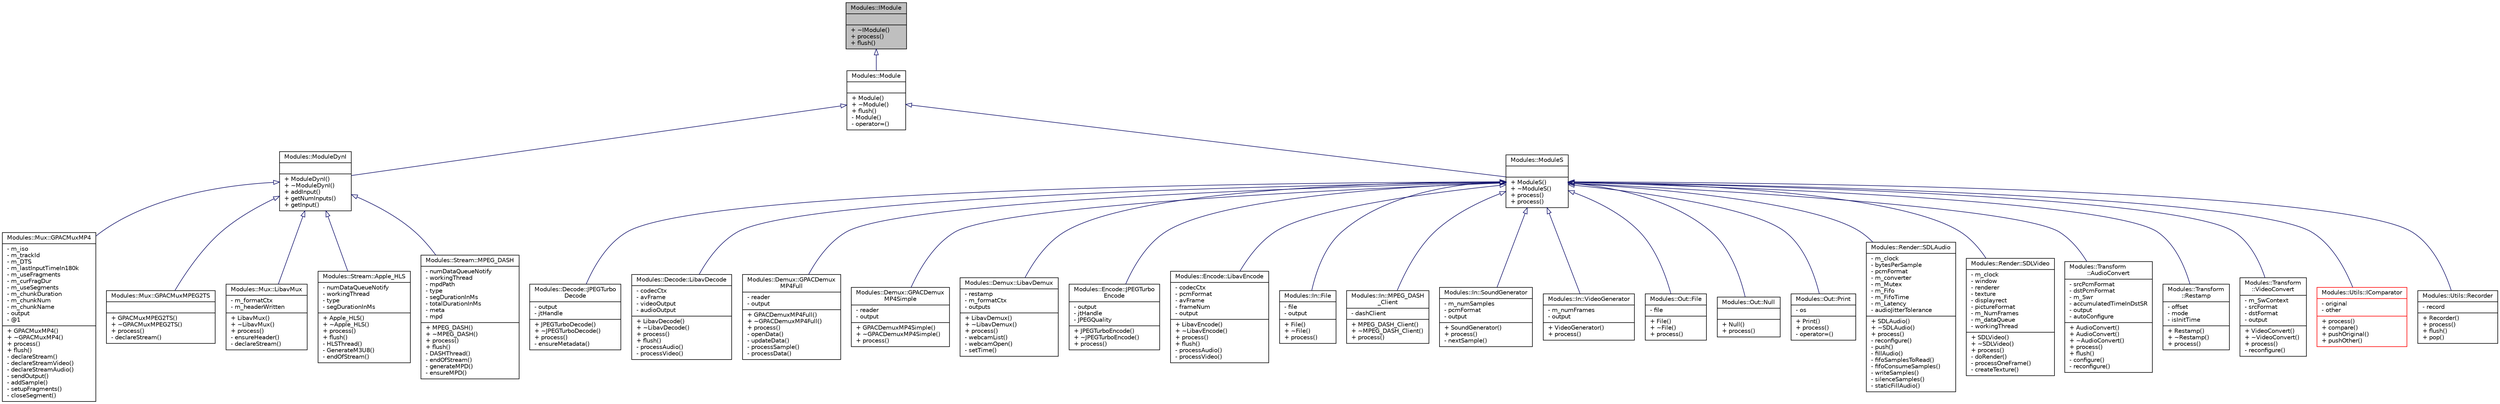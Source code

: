 digraph "Modules::IModule"
{
 // INTERACTIVE_SVG=YES
  edge [fontname="Helvetica",fontsize="10",labelfontname="Helvetica",labelfontsize="10"];
  node [fontname="Helvetica",fontsize="10",shape=record];
  Node1 [label="{Modules::IModule\n||+ ~IModule()\l+ process()\l+ flush()\l}",height=0.2,width=0.4,color="black", fillcolor="grey75", style="filled", fontcolor="black"];
  Node1 -> Node2 [dir="back",color="midnightblue",fontsize="10",style="solid",arrowtail="onormal",fontname="Helvetica"];
  Node2 [label="{Modules::Module\n||+ Module()\l+ ~Module()\l+ flush()\l- Module()\l- operator=()\l}",height=0.2,width=0.4,color="black", fillcolor="white", style="filled",URL="$class_modules_1_1_module.html"];
  Node2 -> Node3 [dir="back",color="midnightblue",fontsize="10",style="solid",arrowtail="onormal",fontname="Helvetica"];
  Node3 [label="{Modules::ModuleDynI\n||+ ModuleDynI()\l+ ~ModuleDynI()\l+ addInput()\l+ getNumInputs()\l+ getInput()\l}",height=0.2,width=0.4,color="black", fillcolor="white", style="filled",URL="$class_modules_1_1_module_dyn_i.html"];
  Node3 -> Node4 [dir="back",color="midnightblue",fontsize="10",style="solid",arrowtail="onormal",fontname="Helvetica"];
  Node4 [label="{Modules::Mux::GPACMuxMP4\n|- m_iso\l- m_trackId\l- m_DTS\l- m_lastInputTimeIn180k\l- m_useFragments\l- m_curFragDur\l- m_useSegments\l- m_chunkDuration\l- m_chunkNum\l- m_chunkName\l- output\l- @1\l|+ GPACMuxMP4()\l+ ~GPACMuxMP4()\l+ process()\l+ flush()\l- declareStream()\l- declareStreamVideo()\l- declareStreamAudio()\l- sendOutput()\l- addSample()\l- setupFragments()\l- closeSegment()\l}",height=0.2,width=0.4,color="black", fillcolor="white", style="filled",URL="$class_modules_1_1_mux_1_1_g_p_a_c_mux_m_p4.html"];
  Node3 -> Node5 [dir="back",color="midnightblue",fontsize="10",style="solid",arrowtail="onormal",fontname="Helvetica"];
  Node5 [label="{Modules::Mux::GPACMuxMPEG2TS\n||+ GPACMuxMPEG2TS()\l+ ~GPACMuxMPEG2TS()\l+ process()\l- declareStream()\l}",height=0.2,width=0.4,color="black", fillcolor="white", style="filled",URL="$class_modules_1_1_mux_1_1_g_p_a_c_mux_m_p_e_g2_t_s.html"];
  Node3 -> Node6 [dir="back",color="midnightblue",fontsize="10",style="solid",arrowtail="onormal",fontname="Helvetica"];
  Node6 [label="{Modules::Mux::LibavMux\n|- m_formatCtx\l- m_headerWritten\l|+ LibavMux()\l+ ~LibavMux()\l+ process()\l- ensureHeader()\l- declareStream()\l}",height=0.2,width=0.4,color="black", fillcolor="white", style="filled",URL="$class_modules_1_1_mux_1_1_libav_mux.html"];
  Node3 -> Node7 [dir="back",color="midnightblue",fontsize="10",style="solid",arrowtail="onormal",fontname="Helvetica"];
  Node7 [label="{Modules::Stream::Apple_HLS\n|- numDataQueueNotify\l- workingThread\l- type\l- segDurationInMs\l|+ Apple_HLS()\l+ ~Apple_HLS()\l+ process()\l+ flush()\l- HLSThread()\l- GenerateM3U8()\l- endOfStream()\l}",height=0.2,width=0.4,color="black", fillcolor="white", style="filled",URL="$class_modules_1_1_stream_1_1_apple___h_l_s.html"];
  Node3 -> Node8 [dir="back",color="midnightblue",fontsize="10",style="solid",arrowtail="onormal",fontname="Helvetica"];
  Node8 [label="{Modules::Stream::MPEG_DASH\n|- numDataQueueNotify\l- workingThread\l- mpdPath\l- type\l- segDurationInMs\l- totalDurationInMs\l- meta\l- mpd\l|+ MPEG_DASH()\l+ ~MPEG_DASH()\l+ process()\l+ flush()\l- DASHThread()\l- endOfStream()\l- generateMPD()\l- ensureMPD()\l}",height=0.2,width=0.4,color="black", fillcolor="white", style="filled",URL="$class_modules_1_1_stream_1_1_m_p_e_g___d_a_s_h.html"];
  Node2 -> Node9 [dir="back",color="midnightblue",fontsize="10",style="solid",arrowtail="onormal",fontname="Helvetica"];
  Node9 [label="{Modules::ModuleS\n||+ ModuleS()\l+ ~ModuleS()\l+ process()\l+ process()\l}",height=0.2,width=0.4,color="black", fillcolor="white", style="filled",URL="$class_modules_1_1_module_s.html"];
  Node9 -> Node10 [dir="back",color="midnightblue",fontsize="10",style="solid",arrowtail="onormal",fontname="Helvetica"];
  Node10 [label="{Modules::Decode::JPEGTurbo\lDecode\n|- output\l- jtHandle\l|+ JPEGTurboDecode()\l+ ~JPEGTurboDecode()\l+ process()\l- ensureMetadata()\l}",height=0.2,width=0.4,color="black", fillcolor="white", style="filled",URL="$class_modules_1_1_decode_1_1_j_p_e_g_turbo_decode.html"];
  Node9 -> Node11 [dir="back",color="midnightblue",fontsize="10",style="solid",arrowtail="onormal",fontname="Helvetica"];
  Node11 [label="{Modules::Decode::LibavDecode\n|- codecCtx\l- avFrame\l- videoOutput\l- audioOutput\l|+ LibavDecode()\l+ ~LibavDecode()\l+ process()\l+ flush()\l- processAudio()\l- processVideo()\l}",height=0.2,width=0.4,color="black", fillcolor="white", style="filled",URL="$class_modules_1_1_decode_1_1_libav_decode.html"];
  Node9 -> Node12 [dir="back",color="midnightblue",fontsize="10",style="solid",arrowtail="onormal",fontname="Helvetica"];
  Node12 [label="{Modules::Demux::GPACDemux\lMP4Full\n|- reader\l- output\l|+ GPACDemuxMP4Full()\l+ ~GPACDemuxMP4Full()\l+ process()\l- openData()\l- updateData()\l- processSample()\l- processData()\l}",height=0.2,width=0.4,color="black", fillcolor="white", style="filled",URL="$class_modules_1_1_demux_1_1_g_p_a_c_demux_m_p4_full.html"];
  Node9 -> Node13 [dir="back",color="midnightblue",fontsize="10",style="solid",arrowtail="onormal",fontname="Helvetica"];
  Node13 [label="{Modules::Demux::GPACDemux\lMP4Simple\n|- reader\l- output\l|+ GPACDemuxMP4Simple()\l+ ~GPACDemuxMP4Simple()\l+ process()\l}",height=0.2,width=0.4,color="black", fillcolor="white", style="filled",URL="$class_modules_1_1_demux_1_1_g_p_a_c_demux_m_p4_simple.html"];
  Node9 -> Node14 [dir="back",color="midnightblue",fontsize="10",style="solid",arrowtail="onormal",fontname="Helvetica"];
  Node14 [label="{Modules::Demux::LibavDemux\n|- restamp\l- m_formatCtx\l- outputs\l|+ LibavDemux()\l+ ~LibavDemux()\l+ process()\l- webcamList()\l- webcamOpen()\l- setTime()\l}",height=0.2,width=0.4,color="black", fillcolor="white", style="filled",URL="$class_modules_1_1_demux_1_1_libav_demux.html"];
  Node9 -> Node15 [dir="back",color="midnightblue",fontsize="10",style="solid",arrowtail="onormal",fontname="Helvetica"];
  Node15 [label="{Modules::Encode::JPEGTurbo\lEncode\n|- output\l- jtHandle\l- JPEGQuality\l|+ JPEGTurboEncode()\l+ ~JPEGTurboEncode()\l+ process()\l}",height=0.2,width=0.4,color="black", fillcolor="white", style="filled",URL="$class_modules_1_1_encode_1_1_j_p_e_g_turbo_encode.html"];
  Node9 -> Node16 [dir="back",color="midnightblue",fontsize="10",style="solid",arrowtail="onormal",fontname="Helvetica"];
  Node16 [label="{Modules::Encode::LibavEncode\n|- codecCtx\l- pcmFormat\l- avFrame\l- frameNum\l- output\l|+ LibavEncode()\l+ ~LibavEncode()\l+ process()\l+ flush()\l- processAudio()\l- processVideo()\l}",height=0.2,width=0.4,color="black", fillcolor="white", style="filled",URL="$class_modules_1_1_encode_1_1_libav_encode.html"];
  Node9 -> Node17 [dir="back",color="midnightblue",fontsize="10",style="solid",arrowtail="onormal",fontname="Helvetica"];
  Node17 [label="{Modules::In::File\n|- file\l- output\l|+ File()\l+ ~File()\l+ process()\l}",height=0.2,width=0.4,color="black", fillcolor="white", style="filled",URL="$class_modules_1_1_in_1_1_file.html"];
  Node9 -> Node18 [dir="back",color="midnightblue",fontsize="10",style="solid",arrowtail="onormal",fontname="Helvetica"];
  Node18 [label="{Modules::In::MPEG_DASH\l_Client\n|- dashClient\l|+ MPEG_DASH_Client()\l+ ~MPEG_DASH_Client()\l+ process()\l}",height=0.2,width=0.4,color="black", fillcolor="white", style="filled",URL="$class_modules_1_1_in_1_1_m_p_e_g___d_a_s_h___client.html"];
  Node9 -> Node19 [dir="back",color="midnightblue",fontsize="10",style="solid",arrowtail="onormal",fontname="Helvetica"];
  Node19 [label="{Modules::In::SoundGenerator\n|- m_numSamples\l- pcmFormat\l- output\l|+ SoundGenerator()\l+ process()\l- nextSample()\l}",height=0.2,width=0.4,color="black", fillcolor="white", style="filled",URL="$class_modules_1_1_in_1_1_sound_generator.html"];
  Node9 -> Node20 [dir="back",color="midnightblue",fontsize="10",style="solid",arrowtail="onormal",fontname="Helvetica"];
  Node20 [label="{Modules::In::VideoGenerator\n|- m_numFrames\l- output\l|+ VideoGenerator()\l+ process()\l}",height=0.2,width=0.4,color="black", fillcolor="white", style="filled",URL="$class_modules_1_1_in_1_1_video_generator.html"];
  Node9 -> Node21 [dir="back",color="midnightblue",fontsize="10",style="solid",arrowtail="onormal",fontname="Helvetica"];
  Node21 [label="{Modules::Out::File\n|- file\l|+ File()\l+ ~File()\l+ process()\l}",height=0.2,width=0.4,color="black", fillcolor="white", style="filled",URL="$class_modules_1_1_out_1_1_file.html"];
  Node9 -> Node22 [dir="back",color="midnightblue",fontsize="10",style="solid",arrowtail="onormal",fontname="Helvetica"];
  Node22 [label="{Modules::Out::Null\n||+ Null()\l+ process()\l}",height=0.2,width=0.4,color="black", fillcolor="white", style="filled",URL="$class_modules_1_1_out_1_1_null.html"];
  Node9 -> Node23 [dir="back",color="midnightblue",fontsize="10",style="solid",arrowtail="onormal",fontname="Helvetica"];
  Node23 [label="{Modules::Out::Print\n|- os\l|+ Print()\l+ process()\l- operator=()\l}",height=0.2,width=0.4,color="black", fillcolor="white", style="filled",URL="$class_modules_1_1_out_1_1_print.html"];
  Node9 -> Node24 [dir="back",color="midnightblue",fontsize="10",style="solid",arrowtail="onormal",fontname="Helvetica"];
  Node24 [label="{Modules::Render::SDLAudio\n|- m_clock\l- bytesPerSample\l- pcmFormat\l- m_converter\l- m_Mutex\l- m_Fifo\l- m_FifoTime\l- m_Latency\l- audioJitterTolerance\l|+ SDLAudio()\l+ ~SDLAudio()\l+ process()\l- reconfigure()\l- push()\l- fillAudio()\l- fifoSamplesToRead()\l- fifoConsumeSamples()\l- writeSamples()\l- silenceSamples()\l- staticFillAudio()\l}",height=0.2,width=0.4,color="black", fillcolor="white", style="filled",URL="$class_modules_1_1_render_1_1_s_d_l_audio.html"];
  Node9 -> Node25 [dir="back",color="midnightblue",fontsize="10",style="solid",arrowtail="onormal",fontname="Helvetica"];
  Node25 [label="{Modules::Render::SDLVideo\n|- m_clock\l- window\l- renderer\l- texture\l- displayrect\l- pictureFormat\l- m_NumFrames\l- m_dataQueue\l- workingThread\l|+ SDLVideo()\l+ ~SDLVideo()\l+ process()\l- doRender()\l- processOneFrame()\l- createTexture()\l}",height=0.2,width=0.4,color="black", fillcolor="white", style="filled",URL="$class_modules_1_1_render_1_1_s_d_l_video.html"];
  Node9 -> Node26 [dir="back",color="midnightblue",fontsize="10",style="solid",arrowtail="onormal",fontname="Helvetica"];
  Node26 [label="{Modules::Transform\l::AudioConvert\n|- srcPcmFormat\l- dstPcmFormat\l- m_Swr\l- accumulatedTimeInDstSR\l- output\l- autoConfigure\l|+ AudioConvert()\l+ AudioConvert()\l+ ~AudioConvert()\l+ process()\l+ flush()\l- configure()\l- reconfigure()\l}",height=0.2,width=0.4,color="black", fillcolor="white", style="filled",URL="$class_modules_1_1_transform_1_1_audio_convert.html"];
  Node9 -> Node27 [dir="back",color="midnightblue",fontsize="10",style="solid",arrowtail="onormal",fontname="Helvetica"];
  Node27 [label="{Modules::Transform\l::Restamp\n|- offset\l- mode\l- isInitTime\l|+ Restamp()\l+ ~Restamp()\l+ process()\l}",height=0.2,width=0.4,color="black", fillcolor="white", style="filled",URL="$class_modules_1_1_transform_1_1_restamp.html"];
  Node9 -> Node28 [dir="back",color="midnightblue",fontsize="10",style="solid",arrowtail="onormal",fontname="Helvetica"];
  Node28 [label="{Modules::Transform\l::VideoConvert\n|- m_SwContext\l- srcFormat\l- dstFormat\l- output\l|+ VideoConvert()\l+ ~VideoConvert()\l+ process()\l- reconfigure()\l}",height=0.2,width=0.4,color="black", fillcolor="white", style="filled",URL="$class_modules_1_1_transform_1_1_video_convert.html"];
  Node9 -> Node29 [dir="back",color="midnightblue",fontsize="10",style="solid",arrowtail="onormal",fontname="Helvetica"];
  Node29 [label="{Modules::Utils::IComparator\n|- original\l- other\l|+ process()\l+ compare()\l+ pushOriginal()\l+ pushOther()\l}",height=0.2,width=0.4,color="red", fillcolor="white", style="filled",URL="$class_modules_1_1_utils_1_1_i_comparator.html"];
  Node9 -> Node30 [dir="back",color="midnightblue",fontsize="10",style="solid",arrowtail="onormal",fontname="Helvetica"];
  Node30 [label="{Modules::Utils::Recorder\n|- record\l|+ Recorder()\l+ process()\l+ flush()\l+ pop()\l}",height=0.2,width=0.4,color="black", fillcolor="white", style="filled",URL="$class_modules_1_1_utils_1_1_recorder.html"];
}
